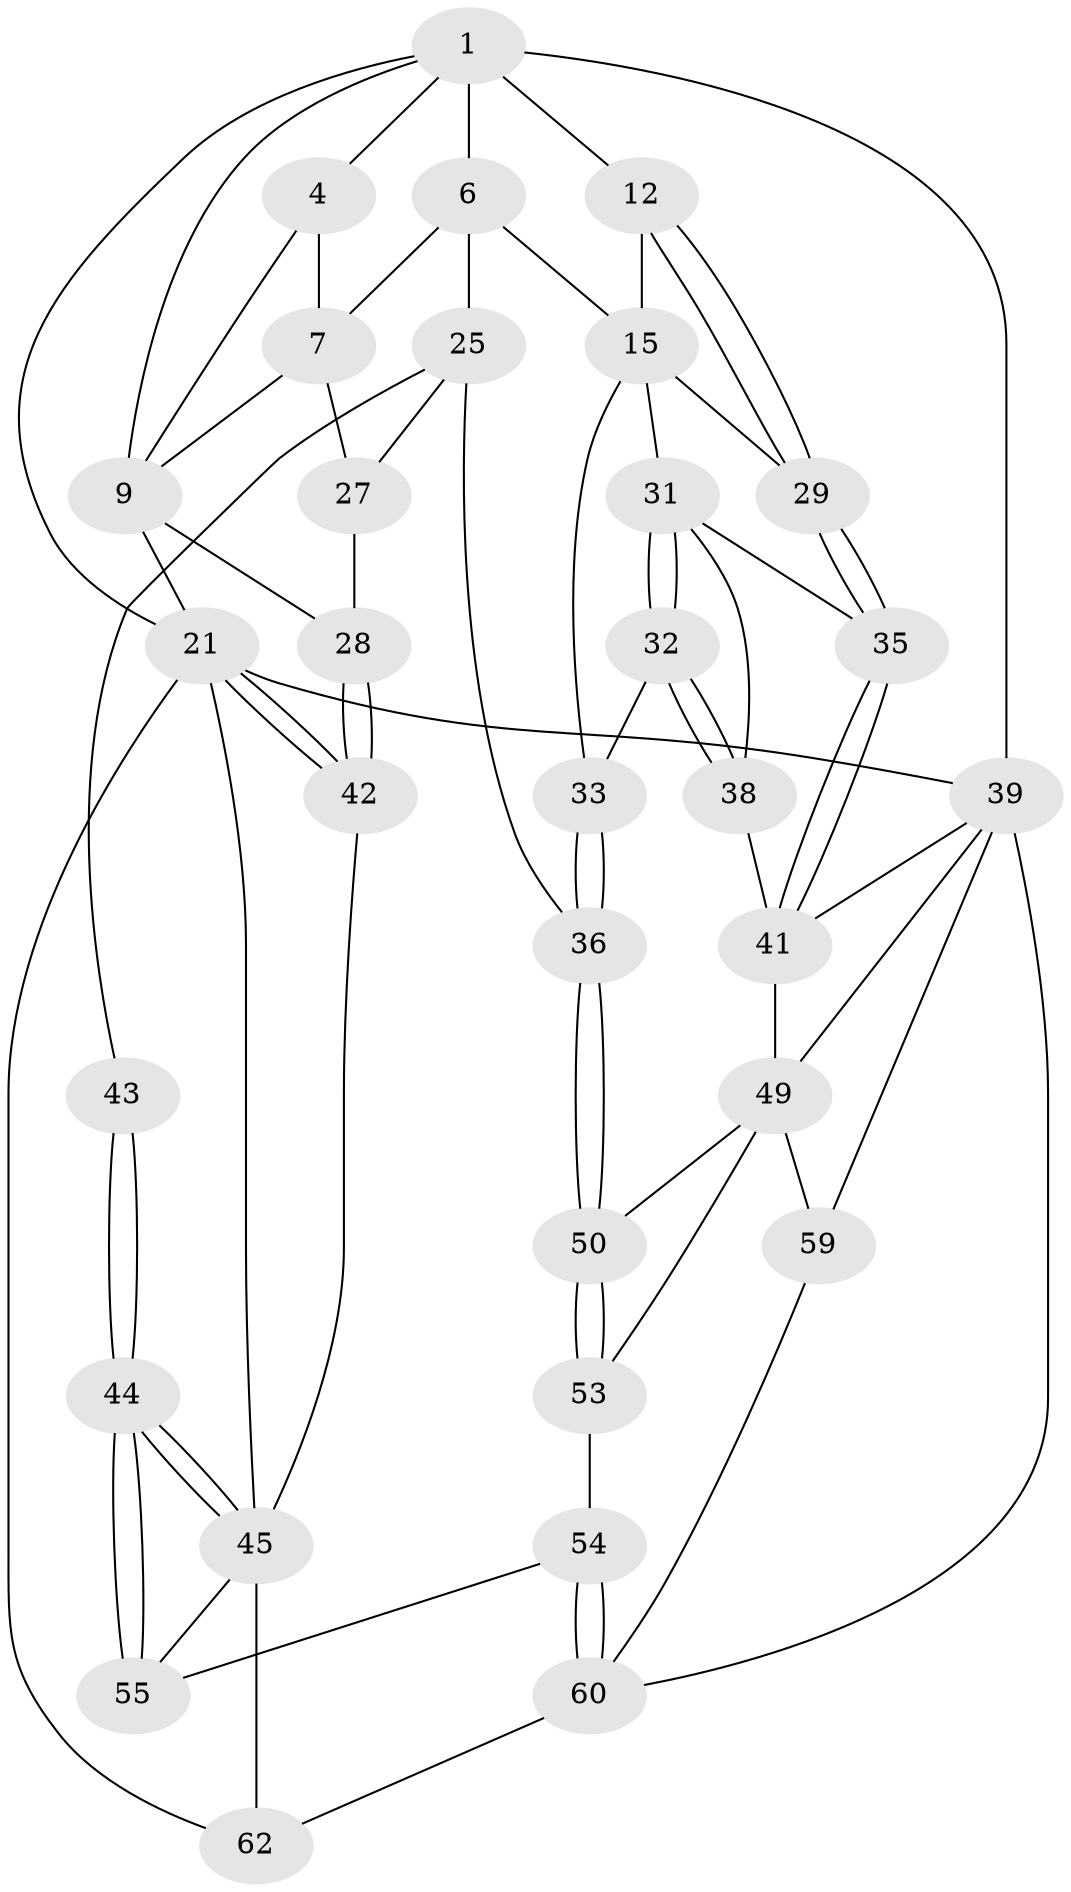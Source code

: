 // original degree distribution, {3: 0.03125, 5: 0.53125, 6: 0.203125, 4: 0.234375}
// Generated by graph-tools (version 1.1) at 2025/28/03/15/25 16:28:04]
// undirected, 32 vertices, 73 edges
graph export_dot {
graph [start="1"]
  node [color=gray90,style=filled];
  1 [pos="+0.6923831056064924+0",super="+2+5"];
  4 [pos="+0.25131152898026+0",super="+8"];
  6 [pos="+0.5307017498314351+0.20850838488546503",super="+18"];
  7 [pos="+0.4394956314895136+0.1778882564312104",super="+24"];
  9 [pos="+0.1503105543607248+0.21192178719350058",super="+19+10"];
  12 [pos="+1+0",super="+13"];
  15 [pos="+0.8482970075217611+0.28585784858477636",super="+16"];
  21 [pos="+0+0.47294236839861215",super="+22"];
  25 [pos="+0.5575033111766988+0.3733688723408693",super="+26+37"];
  27 [pos="+0.31908339468291386+0.45794450844178103"];
  28 [pos="+0.2980680064387029+0.46530715896416686"];
  29 [pos="+1+0.3161947386376198"];
  31 [pos="+0.8833323137638613+0.33847685750263923",super="+34"];
  32 [pos="+0.8847953451287877+0.5480726306729959"];
  33 [pos="+0.7681387810296505+0.5127375216727839"];
  35 [pos="+1+0.39711855195364015"];
  36 [pos="+0.6350543442006159+0.6008399696189114"];
  38 [pos="+0.9080591958151741+0.5623260011821104"];
  39 [pos="+1+1",super="+64+40"];
  41 [pos="+1+0.7907972199131945",super="+48"];
  42 [pos="+0.20536913667388304+0.5333068384755872"];
  43 [pos="+0.42008981617179997+0.5972735902847341"];
  44 [pos="+0.36790679635522994+0.6885393714525583"];
  45 [pos="+0.22079138066840645+0.6069575612973575",super="+51"];
  49 [pos="+0.7150748579629281+0.7302539213093405",super="+57"];
  50 [pos="+0.640071981867071+0.6205332154993312"];
  53 [pos="+0.48030642333600915+0.7987869922742342"];
  54 [pos="+0.44203093731649423+0.8078536920842163"];
  55 [pos="+0.36239751789515373+0.7836168978868074"];
  59 [pos="+0.637965701736141+0.9967952738146133"];
  60 [pos="+0.4874307841740883+0.9186271067699082",super="+61"];
  62 [pos="+0.20275298508803666+1",super="+63"];
  1 -- 4;
  1 -- 39;
  1 -- 12 [weight=2];
  1 -- 9;
  1 -- 6;
  1 -- 21;
  4 -- 9;
  4 -- 7;
  6 -- 7;
  6 -- 25;
  6 -- 15;
  7 -- 9;
  7 -- 27;
  9 -- 28;
  9 -- 21 [weight=2];
  12 -- 29;
  12 -- 29;
  12 -- 15 [weight=2];
  15 -- 33;
  15 -- 31;
  15 -- 29;
  21 -- 42;
  21 -- 42;
  21 -- 39;
  21 -- 45;
  21 -- 62;
  25 -- 27;
  25 -- 43 [weight=2];
  25 -- 36;
  27 -- 28;
  28 -- 42;
  28 -- 42;
  29 -- 35;
  29 -- 35;
  31 -- 32;
  31 -- 32;
  31 -- 35;
  31 -- 38;
  32 -- 33;
  32 -- 38;
  32 -- 38;
  33 -- 36;
  33 -- 36;
  35 -- 41;
  35 -- 41;
  36 -- 50;
  36 -- 50;
  38 -- 41;
  39 -- 59;
  39 -- 41;
  39 -- 60;
  39 -- 49;
  41 -- 49;
  42 -- 45;
  43 -- 44;
  43 -- 44;
  44 -- 45;
  44 -- 45;
  44 -- 55;
  44 -- 55;
  45 -- 62 [weight=2];
  45 -- 55;
  49 -- 50;
  49 -- 59;
  49 -- 53;
  50 -- 53;
  50 -- 53;
  53 -- 54;
  54 -- 55;
  54 -- 60;
  54 -- 60;
  59 -- 60;
  60 -- 62;
}
